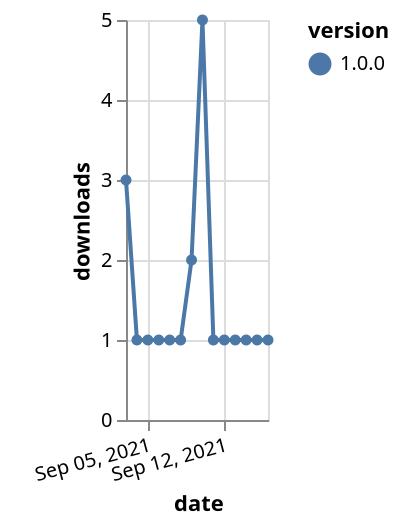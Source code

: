{"$schema": "https://vega.github.io/schema/vega-lite/v5.json", "description": "A simple bar chart with embedded data.", "data": {"values": [{"date": "2021-09-03", "total": 605, "delta": 3, "version": "1.0.0"}, {"date": "2021-09-04", "total": 606, "delta": 1, "version": "1.0.0"}, {"date": "2021-09-05", "total": 607, "delta": 1, "version": "1.0.0"}, {"date": "2021-09-06", "total": 608, "delta": 1, "version": "1.0.0"}, {"date": "2021-09-07", "total": 609, "delta": 1, "version": "1.0.0"}, {"date": "2021-09-08", "total": 610, "delta": 1, "version": "1.0.0"}, {"date": "2021-09-09", "total": 612, "delta": 2, "version": "1.0.0"}, {"date": "2021-09-10", "total": 617, "delta": 5, "version": "1.0.0"}, {"date": "2021-09-11", "total": 618, "delta": 1, "version": "1.0.0"}, {"date": "2021-09-12", "total": 619, "delta": 1, "version": "1.0.0"}, {"date": "2021-09-13", "total": 620, "delta": 1, "version": "1.0.0"}, {"date": "2021-09-14", "total": 621, "delta": 1, "version": "1.0.0"}, {"date": "2021-09-15", "total": 622, "delta": 1, "version": "1.0.0"}, {"date": "2021-09-16", "total": 623, "delta": 1, "version": "1.0.0"}]}, "width": "container", "mark": {"type": "line", "point": {"filled": true}}, "encoding": {"x": {"field": "date", "type": "temporal", "timeUnit": "yearmonthdate", "title": "date", "axis": {"labelAngle": -15}}, "y": {"field": "delta", "type": "quantitative", "title": "downloads"}, "color": {"field": "version", "type": "nominal"}, "tooltip": {"field": "delta"}}}
